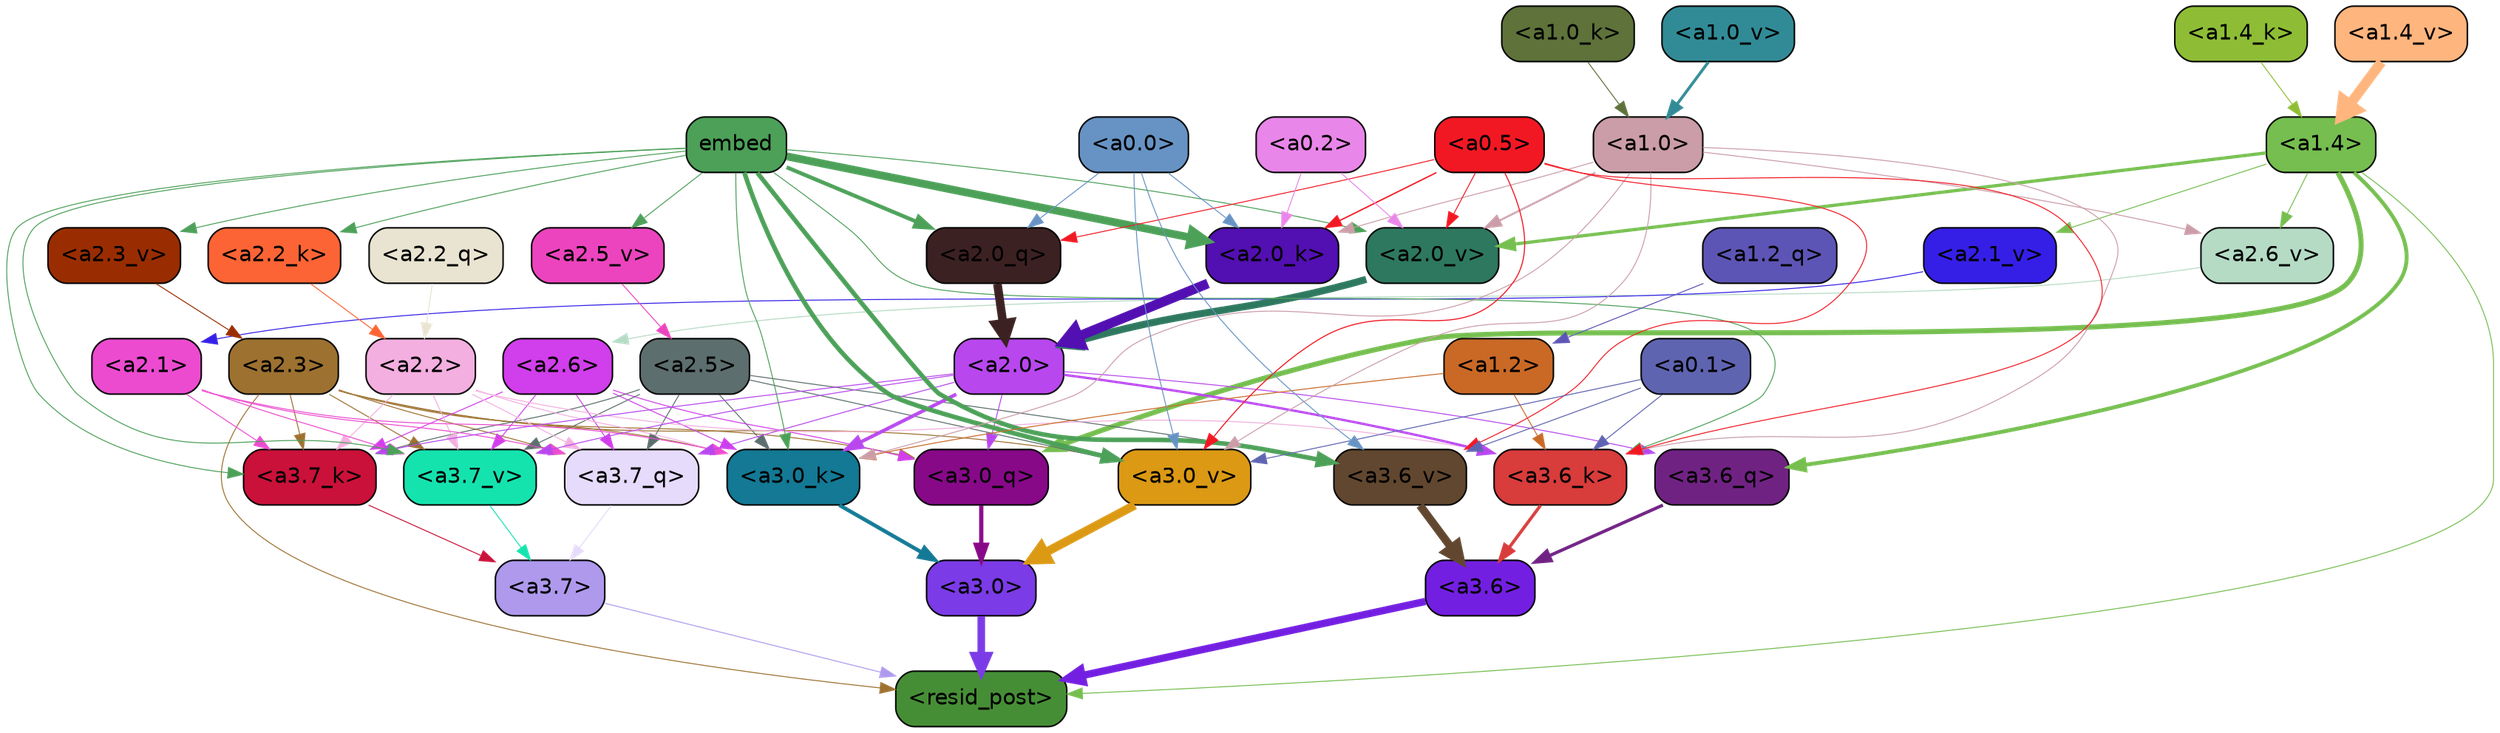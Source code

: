 strict digraph "" {
	graph [bgcolor=transparent,
		layout=dot,
		overlap=false,
		splines=true
	];
	"<a3.7>"	[color=black,
		fillcolor="#ae99ed",
		fontname=Helvetica,
		shape=box,
		style="filled, rounded"];
	"<resid_post>"	[color=black,
		fillcolor="#468e36",
		fontname=Helvetica,
		shape=box,
		style="filled, rounded"];
	"<a3.7>" -> "<resid_post>"	[color="#ae99ed",
		penwidth=0.6];
	"<a3.6>"	[color=black,
		fillcolor="#731fe1",
		fontname=Helvetica,
		shape=box,
		style="filled, rounded"];
	"<a3.6>" -> "<resid_post>"	[color="#731fe1",
		penwidth=4.753257989883423];
	"<a3.0>"	[color=black,
		fillcolor="#7b3be6",
		fontname=Helvetica,
		shape=box,
		style="filled, rounded"];
	"<a3.0>" -> "<resid_post>"	[color="#7b3be6",
		penwidth=4.90053927898407];
	"<a2.3>"	[color=black,
		fillcolor="#9d7130",
		fontname=Helvetica,
		shape=box,
		style="filled, rounded"];
	"<a2.3>" -> "<resid_post>"	[color="#9d7130",
		penwidth=0.6];
	"<a3.7_q>"	[color=black,
		fillcolor="#e6dbfb",
		fontname=Helvetica,
		shape=box,
		style="filled, rounded"];
	"<a2.3>" -> "<a3.7_q>"	[color="#9d7130",
		penwidth=0.6];
	"<a3.0_q>"	[color=black,
		fillcolor="#870988",
		fontname=Helvetica,
		shape=box,
		style="filled, rounded"];
	"<a2.3>" -> "<a3.0_q>"	[color="#9d7130",
		penwidth=0.6];
	"<a3.7_k>"	[color=black,
		fillcolor="#ca1139",
		fontname=Helvetica,
		shape=box,
		style="filled, rounded"];
	"<a2.3>" -> "<a3.7_k>"	[color="#9d7130",
		penwidth=0.6];
	"<a3.0_k>"	[color=black,
		fillcolor="#137995",
		fontname=Helvetica,
		shape=box,
		style="filled, rounded"];
	"<a2.3>" -> "<a3.0_k>"	[color="#9d7130",
		penwidth=0.6];
	"<a3.7_v>"	[color=black,
		fillcolor="#15e3ae",
		fontname=Helvetica,
		shape=box,
		style="filled, rounded"];
	"<a2.3>" -> "<a3.7_v>"	[color="#9d7130",
		penwidth=0.6];
	"<a3.0_v>"	[color=black,
		fillcolor="#db9914",
		fontname=Helvetica,
		shape=box,
		style="filled, rounded"];
	"<a2.3>" -> "<a3.0_v>"	[color="#9d7130",
		penwidth=0.6];
	"<a1.4>"	[color=black,
		fillcolor="#75be4f",
		fontname=Helvetica,
		shape=box,
		style="filled, rounded"];
	"<a1.4>" -> "<resid_post>"	[color="#75be4f",
		penwidth=0.6];
	"<a3.6_q>"	[color=black,
		fillcolor="#702283",
		fontname=Helvetica,
		shape=box,
		style="filled, rounded"];
	"<a1.4>" -> "<a3.6_q>"	[color="#75be4f",
		penwidth=2.5149343013763428];
	"<a1.4>" -> "<a3.0_q>"	[color="#75be4f",
		penwidth=3.2760138511657715];
	"<a2.6_v>"	[color=black,
		fillcolor="#b5dbc5",
		fontname=Helvetica,
		shape=box,
		style="filled, rounded"];
	"<a1.4>" -> "<a2.6_v>"	[color="#75be4f",
		penwidth=0.6];
	"<a2.1_v>"	[color=black,
		fillcolor="#351fe7",
		fontname=Helvetica,
		shape=box,
		style="filled, rounded"];
	"<a1.4>" -> "<a2.1_v>"	[color="#75be4f",
		penwidth=0.6];
	"<a2.0_v>"	[color=black,
		fillcolor="#2e7860",
		fontname=Helvetica,
		shape=box,
		style="filled, rounded"];
	"<a1.4>" -> "<a2.0_v>"	[color="#75be4f",
		penwidth=2.0870713144540787];
	"<a3.7_q>" -> "<a3.7>"	[color="#e6dbfb",
		penwidth=0.6];
	"<a3.6_q>" -> "<a3.6>"	[color="#702283",
		penwidth=2.091020345687866];
	"<a3.0_q>" -> "<a3.0>"	[color="#870988",
		penwidth=2.7421876192092896];
	"<a3.7_k>" -> "<a3.7>"	[color="#ca1139",
		penwidth=0.6];
	"<a3.6_k>"	[color=black,
		fillcolor="#d83c3b",
		fontname=Helvetica,
		shape=box,
		style="filled, rounded"];
	"<a3.6_k>" -> "<a3.6>"	[color="#d83c3b",
		penwidth=2.048597991466522];
	"<a3.0_k>" -> "<a3.0>"	[color="#137995",
		penwidth=2.476402521133423];
	"<a3.7_v>" -> "<a3.7>"	[color="#15e3ae",
		penwidth=0.6];
	"<a3.6_v>"	[color=black,
		fillcolor="#61472f",
		fontname=Helvetica,
		shape=box,
		style="filled, rounded"];
	"<a3.6_v>" -> "<a3.6>"	[color="#61472f",
		penwidth=5.2550448179244995];
	"<a3.0_v>" -> "<a3.0>"	[color="#db9914",
		penwidth=5.652270674705505];
	"<a2.6>"	[color=black,
		fillcolor="#d13eeb",
		fontname=Helvetica,
		shape=box,
		style="filled, rounded"];
	"<a2.6>" -> "<a3.7_q>"	[color="#d13eeb",
		penwidth=0.6];
	"<a2.6>" -> "<a3.0_q>"	[color="#d13eeb",
		penwidth=0.6];
	"<a2.6>" -> "<a3.7_k>"	[color="#d13eeb",
		penwidth=0.6];
	"<a2.6>" -> "<a3.0_k>"	[color="#d13eeb",
		penwidth=0.6];
	"<a2.6>" -> "<a3.7_v>"	[color="#d13eeb",
		penwidth=0.6];
	"<a2.5>"	[color=black,
		fillcolor="#5c6e6d",
		fontname=Helvetica,
		shape=box,
		style="filled, rounded"];
	"<a2.5>" -> "<a3.7_q>"	[color="#5c6e6d",
		penwidth=0.6];
	"<a2.5>" -> "<a3.7_k>"	[color="#5c6e6d",
		penwidth=0.6];
	"<a2.5>" -> "<a3.0_k>"	[color="#5c6e6d",
		penwidth=0.6];
	"<a2.5>" -> "<a3.7_v>"	[color="#5c6e6d",
		penwidth=0.6];
	"<a2.5>" -> "<a3.6_v>"	[color="#5c6e6d",
		penwidth=0.6];
	"<a2.5>" -> "<a3.0_v>"	[color="#5c6e6d",
		penwidth=0.6];
	"<a2.2>"	[color=black,
		fillcolor="#f3afe0",
		fontname=Helvetica,
		shape=box,
		style="filled, rounded"];
	"<a2.2>" -> "<a3.7_q>"	[color="#f3afe0",
		penwidth=0.6];
	"<a2.2>" -> "<a3.7_k>"	[color="#f3afe0",
		penwidth=0.6];
	"<a2.2>" -> "<a3.6_k>"	[color="#f3afe0",
		penwidth=0.6];
	"<a2.2>" -> "<a3.0_k>"	[color="#f3afe0",
		penwidth=0.6];
	"<a2.2>" -> "<a3.7_v>"	[color="#f3afe0",
		penwidth=0.6];
	"<a2.1>"	[color=black,
		fillcolor="#ec4bd0",
		fontname=Helvetica,
		shape=box,
		style="filled, rounded"];
	"<a2.1>" -> "<a3.7_q>"	[color="#ec4bd0",
		penwidth=0.6];
	"<a2.1>" -> "<a3.7_k>"	[color="#ec4bd0",
		penwidth=0.6];
	"<a2.1>" -> "<a3.0_k>"	[color="#ec4bd0",
		penwidth=0.6];
	"<a2.1>" -> "<a3.7_v>"	[color="#ec4bd0",
		penwidth=0.6];
	"<a2.0>"	[color=black,
		fillcolor="#b847ee",
		fontname=Helvetica,
		shape=box,
		style="filled, rounded"];
	"<a2.0>" -> "<a3.7_q>"	[color="#b847ee",
		penwidth=0.6];
	"<a2.0>" -> "<a3.6_q>"	[color="#b847ee",
		penwidth=0.6];
	"<a2.0>" -> "<a3.0_q>"	[color="#b847ee",
		penwidth=0.6];
	"<a2.0>" -> "<a3.7_k>"	[color="#b847ee",
		penwidth=0.6];
	"<a2.0>" -> "<a3.6_k>"	[color="#b847ee",
		penwidth=1.5290023684501648];
	"<a2.0>" -> "<a3.0_k>"	[color="#b847ee",
		penwidth=2.2635570764541626];
	"<a2.0>" -> "<a3.7_v>"	[color="#b847ee",
		penwidth=0.6];
	embed	[color=black,
		fillcolor="#4ca058",
		fontname=Helvetica,
		shape=box,
		style="filled, rounded"];
	embed -> "<a3.7_k>"	[color="#4ca058",
		penwidth=0.6];
	embed -> "<a3.6_k>"	[color="#4ca058",
		penwidth=0.6];
	embed -> "<a3.0_k>"	[color="#4ca058",
		penwidth=0.6];
	embed -> "<a3.7_v>"	[color="#4ca058",
		penwidth=0.6];
	embed -> "<a3.6_v>"	[color="#4ca058",
		penwidth=2.9556376338005066];
	embed -> "<a3.0_v>"	[color="#4ca058",
		penwidth=2.972973108291626];
	"<a2.0_q>"	[color=black,
		fillcolor="#3c2122",
		fontname=Helvetica,
		shape=box,
		style="filled, rounded"];
	embed -> "<a2.0_q>"	[color="#4ca058",
		penwidth=2.522909115999937];
	"<a2.2_k>"	[color=black,
		fillcolor="#fd6435",
		fontname=Helvetica,
		shape=box,
		style="filled, rounded"];
	embed -> "<a2.2_k>"	[color="#4ca058",
		penwidth=0.6];
	"<a2.0_k>"	[color=black,
		fillcolor="#520fb1",
		fontname=Helvetica,
		shape=box,
		style="filled, rounded"];
	embed -> "<a2.0_k>"	[color="#4ca058",
		penwidth=5.094568967819214];
	"<a2.5_v>"	[color=black,
		fillcolor="#ec44be",
		fontname=Helvetica,
		shape=box,
		style="filled, rounded"];
	embed -> "<a2.5_v>"	[color="#4ca058",
		penwidth=0.6];
	"<a2.3_v>"	[color=black,
		fillcolor="#992d01",
		fontname=Helvetica,
		shape=box,
		style="filled, rounded"];
	embed -> "<a2.3_v>"	[color="#4ca058",
		penwidth=0.6];
	embed -> "<a2.0_v>"	[color="#4ca058",
		penwidth=0.6];
	"<a1.2>"	[color=black,
		fillcolor="#ca6926",
		fontname=Helvetica,
		shape=box,
		style="filled, rounded"];
	"<a1.2>" -> "<a3.6_k>"	[color="#ca6926",
		penwidth=0.6];
	"<a1.2>" -> "<a3.0_k>"	[color="#ca6926",
		penwidth=0.6];
	"<a1.0>"	[color=black,
		fillcolor="#cb9da8",
		fontname=Helvetica,
		shape=box,
		style="filled, rounded"];
	"<a1.0>" -> "<a3.6_k>"	[color="#cb9da8",
		penwidth=0.6];
	"<a1.0>" -> "<a3.0_k>"	[color="#cb9da8",
		penwidth=0.6];
	"<a1.0>" -> "<a3.0_v>"	[color="#cb9da8",
		penwidth=0.6];
	"<a1.0>" -> "<a2.0_k>"	[color="#cb9da8",
		penwidth=0.6];
	"<a1.0>" -> "<a2.6_v>"	[color="#cb9da8",
		penwidth=0.6];
	"<a1.0>" -> "<a2.0_v>"	[color="#cb9da8",
		penwidth=1.2152502536773682];
	"<a0.5>"	[color=black,
		fillcolor="#f21823",
		fontname=Helvetica,
		shape=box,
		style="filled, rounded"];
	"<a0.5>" -> "<a3.6_k>"	[color="#f21823",
		penwidth=0.6];
	"<a0.5>" -> "<a3.6_v>"	[color="#f21823",
		penwidth=0.6];
	"<a0.5>" -> "<a3.0_v>"	[color="#f21823",
		penwidth=0.6790935099124908];
	"<a0.5>" -> "<a2.0_q>"	[color="#f21823",
		penwidth=0.6];
	"<a0.5>" -> "<a2.0_k>"	[color="#f21823",
		penwidth=0.8835153579711914];
	"<a0.5>" -> "<a2.0_v>"	[color="#f21823",
		penwidth=0.6];
	"<a0.1>"	[color=black,
		fillcolor="#5f64b1",
		fontname=Helvetica,
		shape=box,
		style="filled, rounded"];
	"<a0.1>" -> "<a3.6_k>"	[color="#5f64b1",
		penwidth=0.6];
	"<a0.1>" -> "<a3.6_v>"	[color="#5f64b1",
		penwidth=0.6];
	"<a0.1>" -> "<a3.0_v>"	[color="#5f64b1",
		penwidth=0.6];
	"<a0.0>"	[color=black,
		fillcolor="#6793c4",
		fontname=Helvetica,
		shape=box,
		style="filled, rounded"];
	"<a0.0>" -> "<a3.6_v>"	[color="#6793c4",
		penwidth=0.6];
	"<a0.0>" -> "<a3.0_v>"	[color="#6793c4",
		penwidth=0.6];
	"<a0.0>" -> "<a2.0_q>"	[color="#6793c4",
		penwidth=0.6];
	"<a0.0>" -> "<a2.0_k>"	[color="#6793c4",
		penwidth=0.6];
	"<a2.2_q>"	[color=black,
		fillcolor="#e9e4d1",
		fontname=Helvetica,
		shape=box,
		style="filled, rounded"];
	"<a2.2_q>" -> "<a2.2>"	[color="#e9e4d1",
		penwidth=0.6];
	"<a2.0_q>" -> "<a2.0>"	[color="#3c2122",
		penwidth=5.557696580886841];
	"<a2.2_k>" -> "<a2.2>"	[color="#fd6435",
		penwidth=0.6];
	"<a2.0_k>" -> "<a2.0>"	[color="#520fb1",
		penwidth=6.320472955703735];
	"<a2.6_v>" -> "<a2.6>"	[color="#b5dbc5",
		penwidth=0.6];
	"<a2.5_v>" -> "<a2.5>"	[color="#ec44be",
		penwidth=0.6];
	"<a2.3_v>" -> "<a2.3>"	[color="#992d01",
		penwidth=0.6];
	"<a2.1_v>" -> "<a2.1>"	[color="#351fe7",
		penwidth=0.6];
	"<a2.0_v>" -> "<a2.0>"	[color="#2e7860",
		penwidth=4.611755967140198];
	"<a0.2>"	[color=black,
		fillcolor="#e986e9",
		fontname=Helvetica,
		shape=box,
		style="filled, rounded"];
	"<a0.2>" -> "<a2.0_k>"	[color="#e986e9",
		penwidth=0.6];
	"<a0.2>" -> "<a2.0_v>"	[color="#e986e9",
		penwidth=0.6];
	"<a1.2_q>"	[color=black,
		fillcolor="#5d55b5",
		fontname=Helvetica,
		shape=box,
		style="filled, rounded"];
	"<a1.2_q>" -> "<a1.2>"	[color="#5d55b5",
		penwidth=0.6145738363265991];
	"<a1.4_k>"	[color=black,
		fillcolor="#8ebd35",
		fontname=Helvetica,
		shape=box,
		style="filled, rounded"];
	"<a1.4_k>" -> "<a1.4>"	[color="#8ebd35",
		penwidth=0.6];
	"<a1.0_k>"	[color=black,
		fillcolor="#5e723a",
		fontname=Helvetica,
		shape=box,
		style="filled, rounded"];
	"<a1.0_k>" -> "<a1.0>"	[color="#5e723a",
		penwidth=0.6];
	"<a1.4_v>"	[color=black,
		fillcolor="#ffb57e",
		fontname=Helvetica,
		shape=box,
		style="filled, rounded"];
	"<a1.4_v>" -> "<a1.4>"	[color="#ffb57e",
		penwidth=6.5241758823394775];
	"<a1.0_v>"	[color=black,
		fillcolor="#318b96",
		fontname=Helvetica,
		shape=box,
		style="filled, rounded"];
	"<a1.0_v>" -> "<a1.0>"	[color="#318b96",
		penwidth=1.8809151649475098];
}
